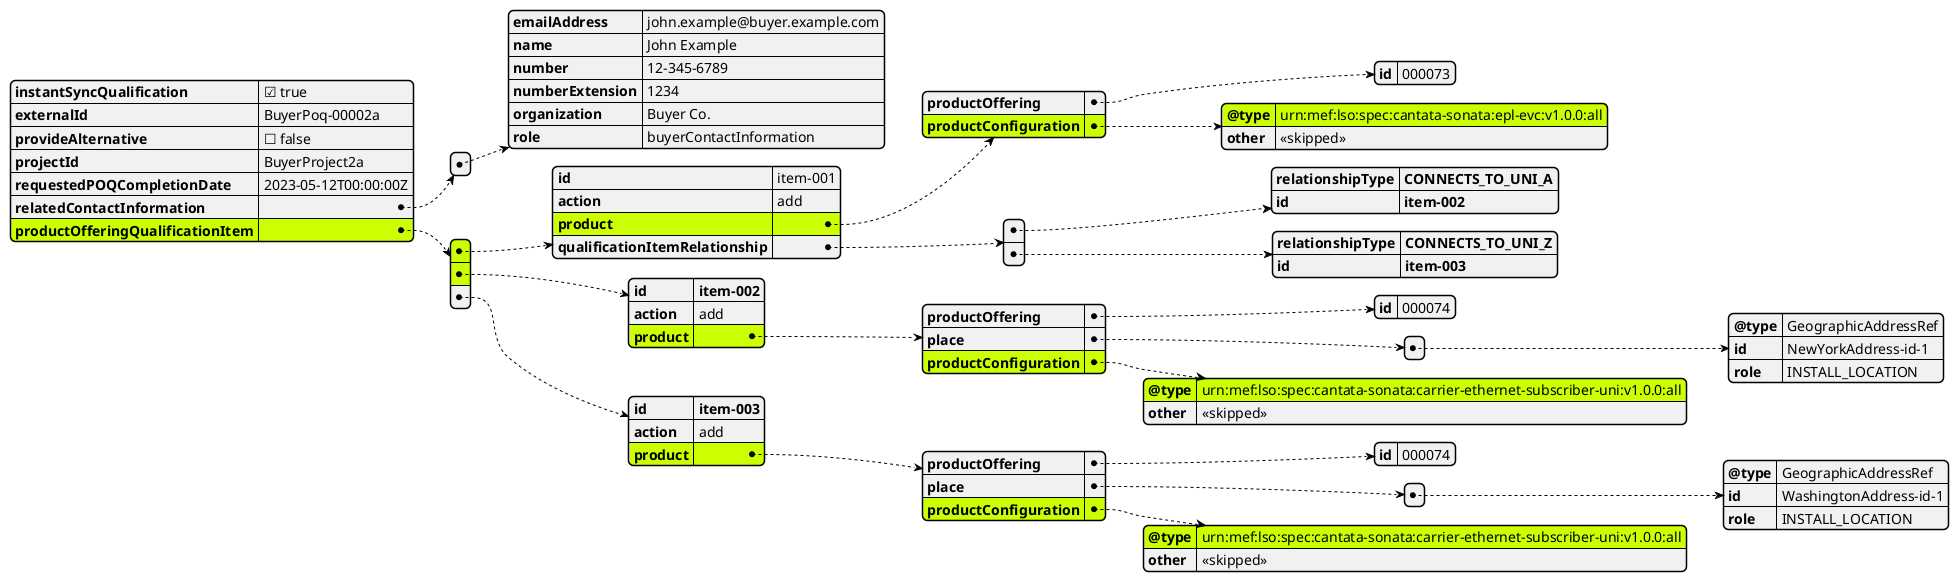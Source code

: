 @startjson
#highlight "productOfferingQualificationItem"
#highlight "productOfferingQualificationItem" / "0" 
#highlight "productOfferingQualificationItem" / "0" / "product" 
#highlight "productOfferingQualificationItem" / "0" / "product" / "productConfiguration" 
#highlight "productOfferingQualificationItem" / "0" / "product" / "productConfiguration" / "@type"
#highlight "productOfferingQualificationItem" / "1" 
#highlight "productOfferingQualificationItem" / "1" / "product" 
#highlight "productOfferingQualificationItem" / "1" / "product" / "productConfiguration" 
#highlight "productOfferingQualificationItem" / "1" / "product" / "productConfiguration" / "@type"
#highlight "productOfferingQualificationItem" / "2" / "product" 
#highlight "productOfferingQualificationItem" / "2" / "product" / "productConfiguration" 
#highlight "productOfferingQualificationItem" / "2" / "product" / "productConfiguration" / "@type"

{
  "instantSyncQualification": true,
  "externalId": "BuyerPoq-00002a",
  "provideAlternative": false,
  "projectId": "BuyerProject2a",
  "requestedPOQCompletionDate": "2023-05-12T00:00:00Z",
  "relatedContactInformation": [
    {
      "emailAddress": "john.example@buyer.example.com",
      "name": "John Example",
      "number": "12-345-6789",
      "numberExtension": "1234",
      "organization": "Buyer Co.",
      "role": "buyerContactInformation"
    }
  ],
  "productOfferingQualificationItem": [
    {
      "id": "item-001",
      "action": "add",
      "product": {
        "productOffering": {
          "id": "000073"
        },
        "productConfiguration": {
          "@type": "urn:mef:lso:spec:cantata-sonata:epl-evc:v1.0.0:all",
          "other": "<<skipped>>"
        }
      },
      "**qualificationItemRelationship**": [
        {
          "**relationshipType**": "**CONNECTS_TO_UNI_A**",
          "**id**": "**item-002**"
        },
        {
          "**relationshipType**": "**CONNECTS_TO_UNI_Z**",
          "**id**": "**item-003**"
        }
      ]
    },
    {
      "**id**": "**item-002**",
      "action": "add",
      "product": {
        "productOffering": {
          "id": "000074"
        },
        "place": [
          {
            "@type": "GeographicAddressRef",
            "id": "NewYorkAddress-id-1",
            "role": "INSTALL_LOCATION"
          }
        ],
        "productConfiguration": {
          "@type": "urn:mef:lso:spec:cantata-sonata:carrier-ethernet-subscriber-uni:v1.0.0:all",
          "other": "<<skipped>>"
        }
      }
    },
    {
      "**id**": "**item-003**",
      "action": "add",
      "product": {
        "productOffering": {
          "id": "000074"
        },
        "place": [
          {
            "@type": "GeographicAddressRef",
            "id": "WashingtonAddress-id-1",
            "role": "INSTALL_LOCATION"
          }
        ],
        "productConfiguration": {
          "@type": "urn:mef:lso:spec:cantata-sonata:carrier-ethernet-subscriber-uni:v1.0.0:all",
          "other": "<<skipped>>"
        }
      }
    }
  ]
}
@endjson
